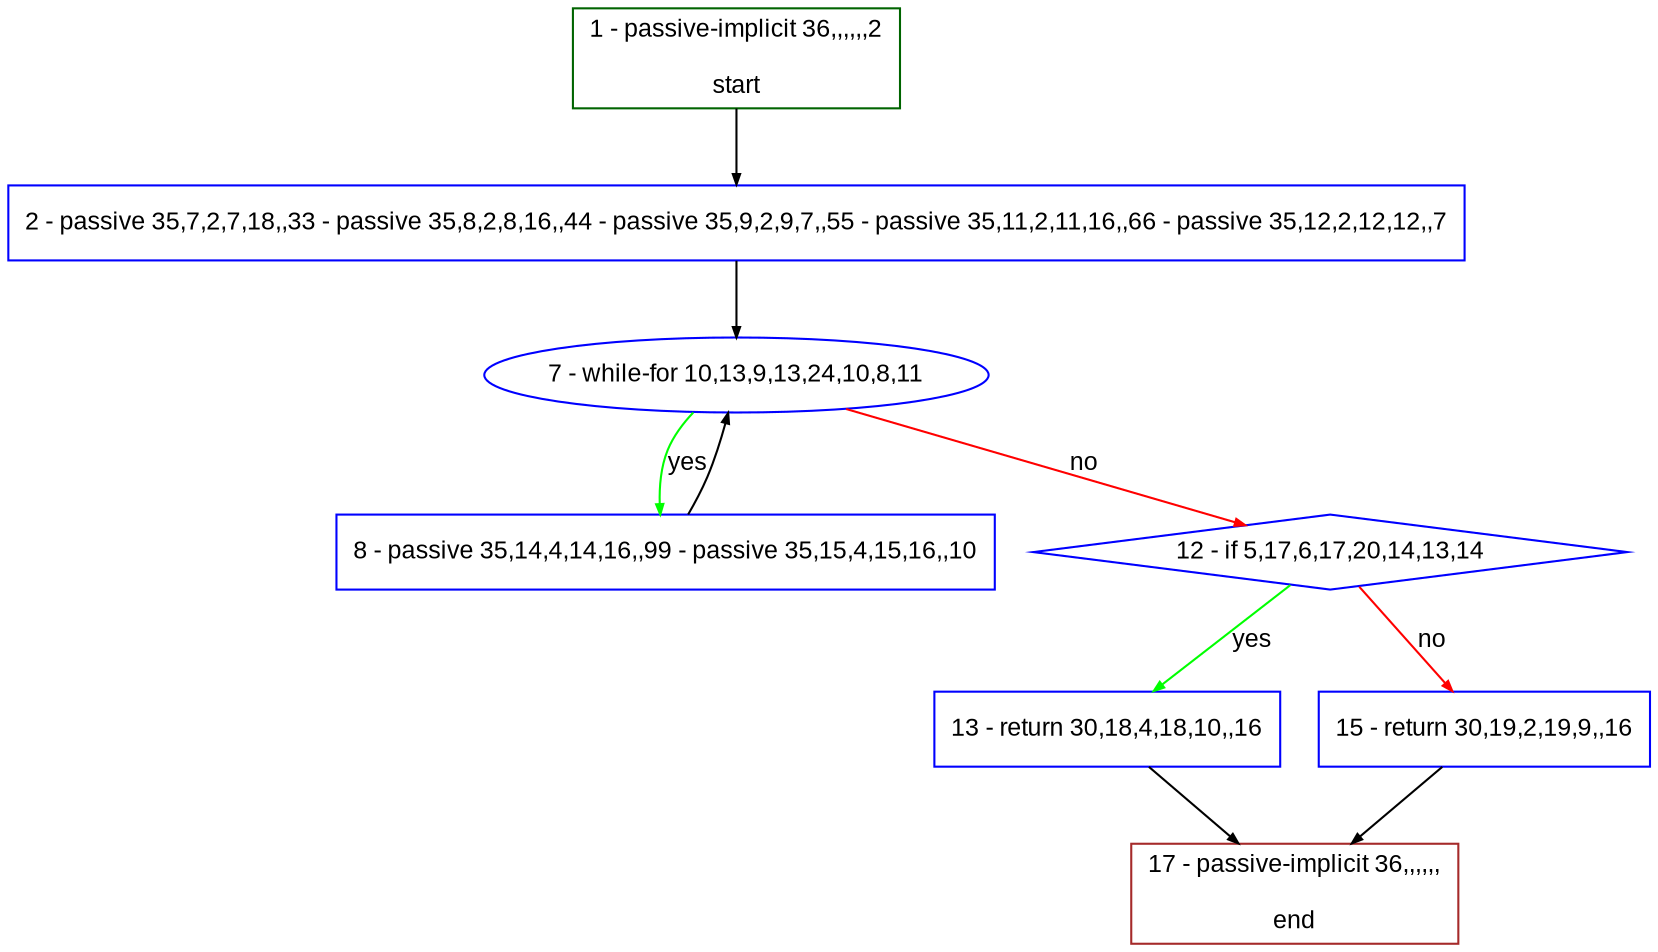 digraph "" {
  graph [bgcolor="white", fillcolor="#FFFFCC", pack="true", packmode="clust", fontname="Arial", label="", fontsize="12", compound="true", style="rounded,filled"];
  node [node_initialized="no", fillcolor="white", fontname="Arial", label="", color="grey", fontsize="12", fixedsize="false", compound="true", shape="rectangle", style="filled"];
  edge [arrowtail="none", lhead="", fontcolor="black", fontname="Arial", label="", color="black", fontsize="12", arrowhead="normal", arrowsize="0.5", compound="true", ltail="", dir="forward"];
  __N1 [fillcolor="#ffffff", label="2 - passive 35,7,2,7,18,,33 - passive 35,8,2,8,16,,44 - passive 35,9,2,9,7,,55 - passive 35,11,2,11,16,,66 - passive 35,12,2,12,12,,7", color="#0000ff", shape="box", style="filled"];
  __N2 [fillcolor="#ffffff", label="1 - passive-implicit 36,,,,,,2\n\nstart", color="#006400", shape="box", style="filled"];
  __N3 [fillcolor="#ffffff", label="7 - while-for 10,13,9,13,24,10,8,11", color="#0000ff", shape="oval", style="filled"];
  __N4 [fillcolor="#ffffff", label="8 - passive 35,14,4,14,16,,99 - passive 35,15,4,15,16,,10", color="#0000ff", shape="box", style="filled"];
  __N5 [fillcolor="#ffffff", label="12 - if 5,17,6,17,20,14,13,14", color="#0000ff", shape="diamond", style="filled"];
  __N6 [fillcolor="#ffffff", label="13 - return 30,18,4,18,10,,16", color="#0000ff", shape="box", style="filled"];
  __N7 [fillcolor="#ffffff", label="15 - return 30,19,2,19,9,,16", color="#0000ff", shape="box", style="filled"];
  __N8 [fillcolor="#ffffff", label="17 - passive-implicit 36,,,,,,\n\nend", color="#a52a2a", shape="box", style="filled"];
  __N2 -> __N1 [arrowtail="none", color="#000000", label="", arrowhead="normal", dir="forward"];
  __N1 -> __N3 [arrowtail="none", color="#000000", label="", arrowhead="normal", dir="forward"];
  __N3 -> __N4 [arrowtail="none", color="#00ff00", label="yes", arrowhead="normal", dir="forward"];
  __N4 -> __N3 [arrowtail="none", color="#000000", label="", arrowhead="normal", dir="forward"];
  __N3 -> __N5 [arrowtail="none", color="#ff0000", label="no", arrowhead="normal", dir="forward"];
  __N5 -> __N6 [arrowtail="none", color="#00ff00", label="yes", arrowhead="normal", dir="forward"];
  __N5 -> __N7 [arrowtail="none", color="#ff0000", label="no", arrowhead="normal", dir="forward"];
  __N6 -> __N8 [arrowtail="none", color="#000000", label="", arrowhead="normal", dir="forward"];
  __N7 -> __N8 [arrowtail="none", color="#000000", label="", arrowhead="normal", dir="forward"];
}
